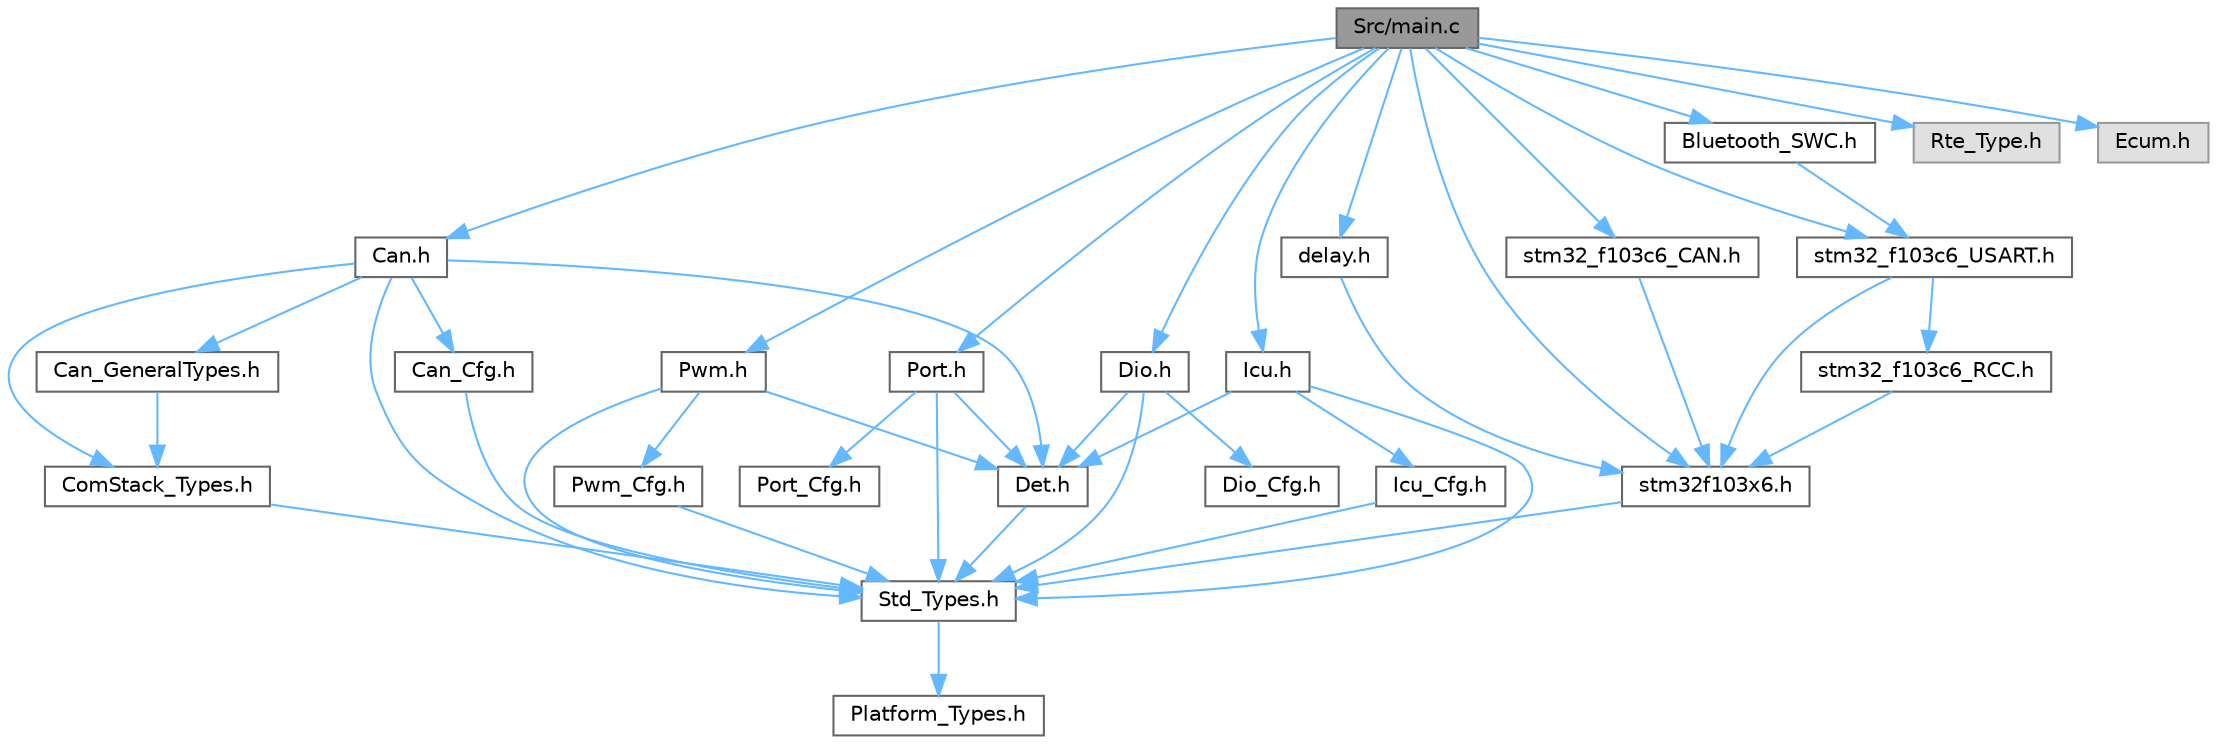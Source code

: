 digraph "Src/main.c"
{
 // LATEX_PDF_SIZE
  bgcolor="transparent";
  edge [fontname=Helvetica,fontsize=10,labelfontname=Helvetica,labelfontsize=10];
  node [fontname=Helvetica,fontsize=10,shape=box,height=0.2,width=0.4];
  Node1 [id="Node000001",label="Src/main.c",height=0.2,width=0.4,color="gray40", fillcolor="grey60", style="filled", fontcolor="black",tooltip="This main file initializes an AUTOSAR project, performing initialization for all stacks,..."];
  Node1 -> Node2 [id="edge1_Node000001_Node000002",color="steelblue1",style="solid",tooltip=" "];
  Node2 [id="Node000002",label="stm32f103x6.h",height=0.2,width=0.4,color="grey40", fillcolor="white", style="filled",URL="$stm32f103x6_8h_source.html",tooltip=" "];
  Node2 -> Node3 [id="edge2_Node000002_Node000003",color="steelblue1",style="solid",tooltip=" "];
  Node3 [id="Node000003",label="Std_Types.h",height=0.2,width=0.4,color="grey40", fillcolor="white", style="filled",URL="$_std___types_8h_source.html",tooltip=" "];
  Node3 -> Node4 [id="edge3_Node000003_Node000004",color="steelblue1",style="solid",tooltip=" "];
  Node4 [id="Node000004",label="Platform_Types.h",height=0.2,width=0.4,color="grey40", fillcolor="white", style="filled",URL="$_platform___types_8h_source.html",tooltip=" "];
  Node1 -> Node5 [id="edge4_Node000001_Node000005",color="steelblue1",style="solid",tooltip=" "];
  Node5 [id="Node000005",label="Can.h",height=0.2,width=0.4,color="grey40", fillcolor="white", style="filled",URL="$_can_8h_source.html",tooltip=" "];
  Node5 -> Node6 [id="edge5_Node000005_Node000006",color="steelblue1",style="solid",tooltip=" "];
  Node6 [id="Node000006",label="Det.h",height=0.2,width=0.4,color="grey40", fillcolor="white", style="filled",URL="$_det_8h_source.html",tooltip=" "];
  Node6 -> Node3 [id="edge6_Node000006_Node000003",color="steelblue1",style="solid",tooltip=" "];
  Node5 -> Node7 [id="edge7_Node000005_Node000007",color="steelblue1",style="solid",tooltip=" "];
  Node7 [id="Node000007",label="Can_Cfg.h",height=0.2,width=0.4,color="grey40", fillcolor="white", style="filled",URL="$_can___cfg_8h_source.html",tooltip=" "];
  Node7 -> Node3 [id="edge8_Node000007_Node000003",color="steelblue1",style="solid",tooltip=" "];
  Node5 -> Node3 [id="edge9_Node000005_Node000003",color="steelblue1",style="solid",tooltip=" "];
  Node5 -> Node8 [id="edge10_Node000005_Node000008",color="steelblue1",style="solid",tooltip=" "];
  Node8 [id="Node000008",label="ComStack_Types.h",height=0.2,width=0.4,color="grey40", fillcolor="white", style="filled",URL="$_com_stack___types_8h_source.html",tooltip=" "];
  Node8 -> Node3 [id="edge11_Node000008_Node000003",color="steelblue1",style="solid",tooltip=" "];
  Node5 -> Node9 [id="edge12_Node000005_Node000009",color="steelblue1",style="solid",tooltip=" "];
  Node9 [id="Node000009",label="Can_GeneralTypes.h",height=0.2,width=0.4,color="grey40", fillcolor="white", style="filled",URL="$_can___general_types_8h_source.html",tooltip=" "];
  Node9 -> Node8 [id="edge13_Node000009_Node000008",color="steelblue1",style="solid",tooltip=" "];
  Node1 -> Node10 [id="edge14_Node000001_Node000010",color="steelblue1",style="solid",tooltip=" "];
  Node10 [id="Node000010",label="Port.h",height=0.2,width=0.4,color="grey40", fillcolor="white", style="filled",URL="$_port_8h_source.html",tooltip=" "];
  Node10 -> Node11 [id="edge15_Node000010_Node000011",color="steelblue1",style="solid",tooltip=" "];
  Node11 [id="Node000011",label="Port_Cfg.h",height=0.2,width=0.4,color="grey40", fillcolor="white", style="filled",URL="$_port___cfg_8h_source.html",tooltip=" "];
  Node10 -> Node6 [id="edge16_Node000010_Node000006",color="steelblue1",style="solid",tooltip=" "];
  Node10 -> Node3 [id="edge17_Node000010_Node000003",color="steelblue1",style="solid",tooltip=" "];
  Node1 -> Node12 [id="edge18_Node000001_Node000012",color="steelblue1",style="solid",tooltip=" "];
  Node12 [id="Node000012",label="Pwm.h",height=0.2,width=0.4,color="grey40", fillcolor="white", style="filled",URL="$_pwm_8h_source.html",tooltip=" "];
  Node12 -> Node6 [id="edge19_Node000012_Node000006",color="steelblue1",style="solid",tooltip=" "];
  Node12 -> Node13 [id="edge20_Node000012_Node000013",color="steelblue1",style="solid",tooltip=" "];
  Node13 [id="Node000013",label="Pwm_Cfg.h",height=0.2,width=0.4,color="grey40", fillcolor="white", style="filled",URL="$_pwm___cfg_8h_source.html",tooltip=" "];
  Node13 -> Node3 [id="edge21_Node000013_Node000003",color="steelblue1",style="solid",tooltip=" "];
  Node12 -> Node3 [id="edge22_Node000012_Node000003",color="steelblue1",style="solid",tooltip=" "];
  Node1 -> Node14 [id="edge23_Node000001_Node000014",color="steelblue1",style="solid",tooltip=" "];
  Node14 [id="Node000014",label="Dio.h",height=0.2,width=0.4,color="grey40", fillcolor="white", style="filled",URL="$_dio_8h_source.html",tooltip=" "];
  Node14 -> Node15 [id="edge24_Node000014_Node000015",color="steelblue1",style="solid",tooltip=" "];
  Node15 [id="Node000015",label="Dio_Cfg.h",height=0.2,width=0.4,color="grey40", fillcolor="white", style="filled",URL="$_dio___cfg_8h_source.html",tooltip=" "];
  Node14 -> Node6 [id="edge25_Node000014_Node000006",color="steelblue1",style="solid",tooltip=" "];
  Node14 -> Node3 [id="edge26_Node000014_Node000003",color="steelblue1",style="solid",tooltip=" "];
  Node1 -> Node16 [id="edge27_Node000001_Node000016",color="steelblue1",style="solid",tooltip=" "];
  Node16 [id="Node000016",label="stm32_f103c6_CAN.h",height=0.2,width=0.4,color="grey40", fillcolor="white", style="filled",URL="$stm32__f103c6___c_a_n_8h_source.html",tooltip=" "];
  Node16 -> Node2 [id="edge28_Node000016_Node000002",color="steelblue1",style="solid",tooltip=" "];
  Node1 -> Node17 [id="edge29_Node000001_Node000017",color="steelblue1",style="solid",tooltip=" "];
  Node17 [id="Node000017",label="Icu.h",height=0.2,width=0.4,color="grey40", fillcolor="white", style="filled",URL="$_icu_8h_source.html",tooltip=" "];
  Node17 -> Node3 [id="edge30_Node000017_Node000003",color="steelblue1",style="solid",tooltip=" "];
  Node17 -> Node6 [id="edge31_Node000017_Node000006",color="steelblue1",style="solid",tooltip=" "];
  Node17 -> Node18 [id="edge32_Node000017_Node000018",color="steelblue1",style="solid",tooltip=" "];
  Node18 [id="Node000018",label="Icu_Cfg.h",height=0.2,width=0.4,color="grey40", fillcolor="white", style="filled",URL="$_icu___cfg_8h_source.html",tooltip=" "];
  Node18 -> Node3 [id="edge33_Node000018_Node000003",color="steelblue1",style="solid",tooltip=" "];
  Node1 -> Node19 [id="edge34_Node000001_Node000019",color="steelblue1",style="solid",tooltip=" "];
  Node19 [id="Node000019",label="stm32_f103c6_USART.h",height=0.2,width=0.4,color="grey40", fillcolor="white", style="filled",URL="$stm32__f103c6___u_s_a_r_t_8h_source.html",tooltip=" "];
  Node19 -> Node2 [id="edge35_Node000019_Node000002",color="steelblue1",style="solid",tooltip=" "];
  Node19 -> Node20 [id="edge36_Node000019_Node000020",color="steelblue1",style="solid",tooltip=" "];
  Node20 [id="Node000020",label="stm32_f103c6_RCC.h",height=0.2,width=0.4,color="grey40", fillcolor="white", style="filled",URL="$stm32__f103c6___r_c_c_8h_source.html",tooltip=" "];
  Node20 -> Node2 [id="edge37_Node000020_Node000002",color="steelblue1",style="solid",tooltip=" "];
  Node1 -> Node21 [id="edge38_Node000001_Node000021",color="steelblue1",style="solid",tooltip=" "];
  Node21 [id="Node000021",label="Bluetooth_SWC.h",height=0.2,width=0.4,color="grey40", fillcolor="white", style="filled",URL="$_bluetooth___s_w_c_8h_source.html",tooltip=" "];
  Node21 -> Node19 [id="edge39_Node000021_Node000019",color="steelblue1",style="solid",tooltip=" "];
  Node1 -> Node22 [id="edge40_Node000001_Node000022",color="steelblue1",style="solid",tooltip=" "];
  Node22 [id="Node000022",label="Rte_Type.h",height=0.2,width=0.4,color="grey60", fillcolor="#E0E0E0", style="filled",tooltip=" "];
  Node1 -> Node23 [id="edge41_Node000001_Node000023",color="steelblue1",style="solid",tooltip=" "];
  Node23 [id="Node000023",label="delay.h",height=0.2,width=0.4,color="grey40", fillcolor="white", style="filled",URL="$delay_8h_source.html",tooltip=" "];
  Node23 -> Node2 [id="edge42_Node000023_Node000002",color="steelblue1",style="solid",tooltip=" "];
  Node1 -> Node24 [id="edge43_Node000001_Node000024",color="steelblue1",style="solid",tooltip=" "];
  Node24 [id="Node000024",label="Ecum.h",height=0.2,width=0.4,color="grey60", fillcolor="#E0E0E0", style="filled",tooltip=" "];
}
